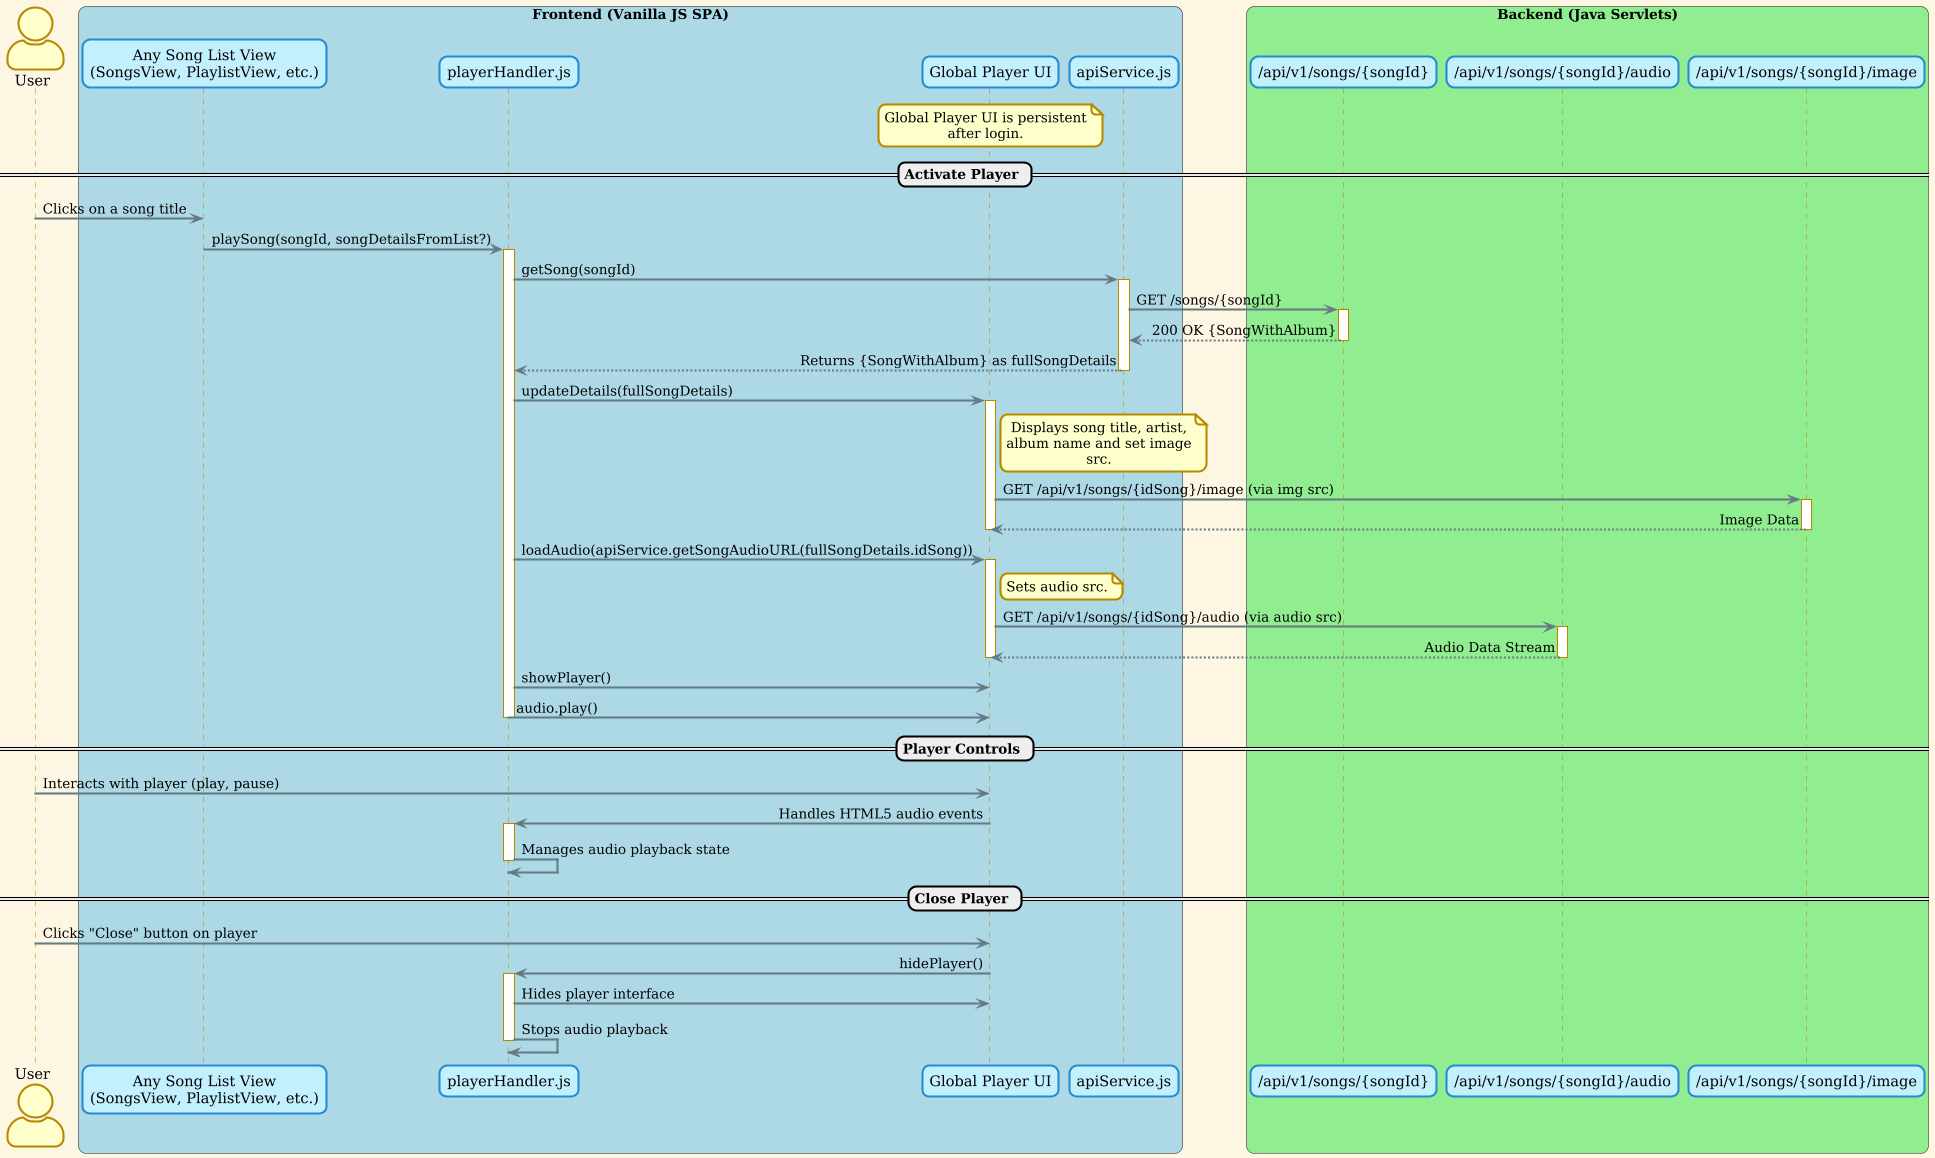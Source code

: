 @startuml
!theme sunlust
actor User

box "Frontend (Vanilla JS SPA)" #LightBlue
  participant "Any Song List View\n(SongsView, PlaylistView, etc.)" as SongListView
  participant "playerHandler.js" as PlayerHandler
  participant "Global Player UI" as PlayerUI
  participant "apiService.js" as ApiService
end box

box "Backend (Java Servlets)" #LightGreen
  participant "/api/v1/songs/{songId}" as SongDetailServlet
  participant "/api/v1/songs/{songId}/audio" as SongAudioServlet
  participant "/api/v1/songs/{songId}/image" as SongImageServlet
end box

note over PlayerUI : Global Player UI is persistent after login.

== Activate Player ==
User -> SongListView : Clicks on a song title
SongListView -> PlayerHandler : playSong(songId, songDetailsFromList?)
activate PlayerHandler

PlayerHandler -> ApiService : getSong(songId)
activate ApiService
ApiService -> SongDetailServlet : GET /songs/{songId}
activate SongDetailServlet
SongDetailServlet --> ApiService : 200 OK {SongWithAlbum}
deactivate SongDetailServlet
ApiService --> PlayerHandler : Returns {SongWithAlbum} as fullSongDetails
deactivate ApiService

PlayerHandler -> PlayerUI : updateDetails(fullSongDetails)
activate PlayerUI
note right PlayerUI
  Displays song title, artist, album name and set image src.
end note
PlayerUI -> SongImageServlet : GET /api/v1/songs/{idSong}/image (via img src)
activate SongImageServlet
SongImageServlet --> PlayerUI : Image Data
deactivate SongImageServlet
deactivate PlayerUI


PlayerHandler -> PlayerUI : loadAudio(apiService.getSongAudioURL(fullSongDetails.idSong))
activate PlayerUI
note right PlayerUI
  Sets audio src.
end note
PlayerUI -> SongAudioServlet : GET /api/v1/songs/{idSong}/audio (via audio src)
activate SongAudioServlet
SongAudioServlet --> PlayerUI : Audio Data Stream
deactivate SongAudioServlet
deactivate PlayerUI

PlayerHandler -> PlayerUI : showPlayer()
PlayerHandler -> PlayerUI : audio.play()

deactivate PlayerHandler

== Player Controls ==
User -> PlayerUI : Interacts with player (play, pause)
PlayerUI -> PlayerHandler : Handles HTML5 audio events
activate PlayerHandler
PlayerHandler -> PlayerHandler : Manages audio playback state
deactivate PlayerHandler

== Close Player ==
User -> PlayerUI : Clicks "Close" button on player
PlayerUI -> PlayerHandler : hidePlayer()
activate PlayerHandler
PlayerHandler -> PlayerUI : Hides player interface
PlayerHandler -> PlayerHandler : Stops audio playback
deactivate PlayerHandler

@enduml
